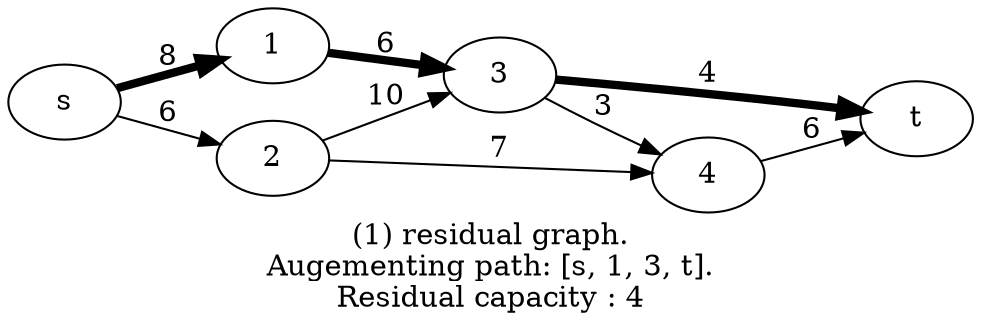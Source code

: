 digraph g {
rankdir="LR";
label="(1) residual graph.
Augementing path: [s, 1, 3, t].
Residual capacity : 4";
 s -> 1 [label="8", penwidth=4, color="bleu"]; 
 s -> 2 [label="6"]; 
 1 -> 3 [label="6", penwidth=4, color="bleu"]; 
 2 -> 3 [label="10"]; 
 2 -> 4 [label="7"]; 
 3 -> 4 [label="3"]; 
 3 -> t [label="4", penwidth=4, color="bleu"]; 
 4 -> t [label="6"]; 
}